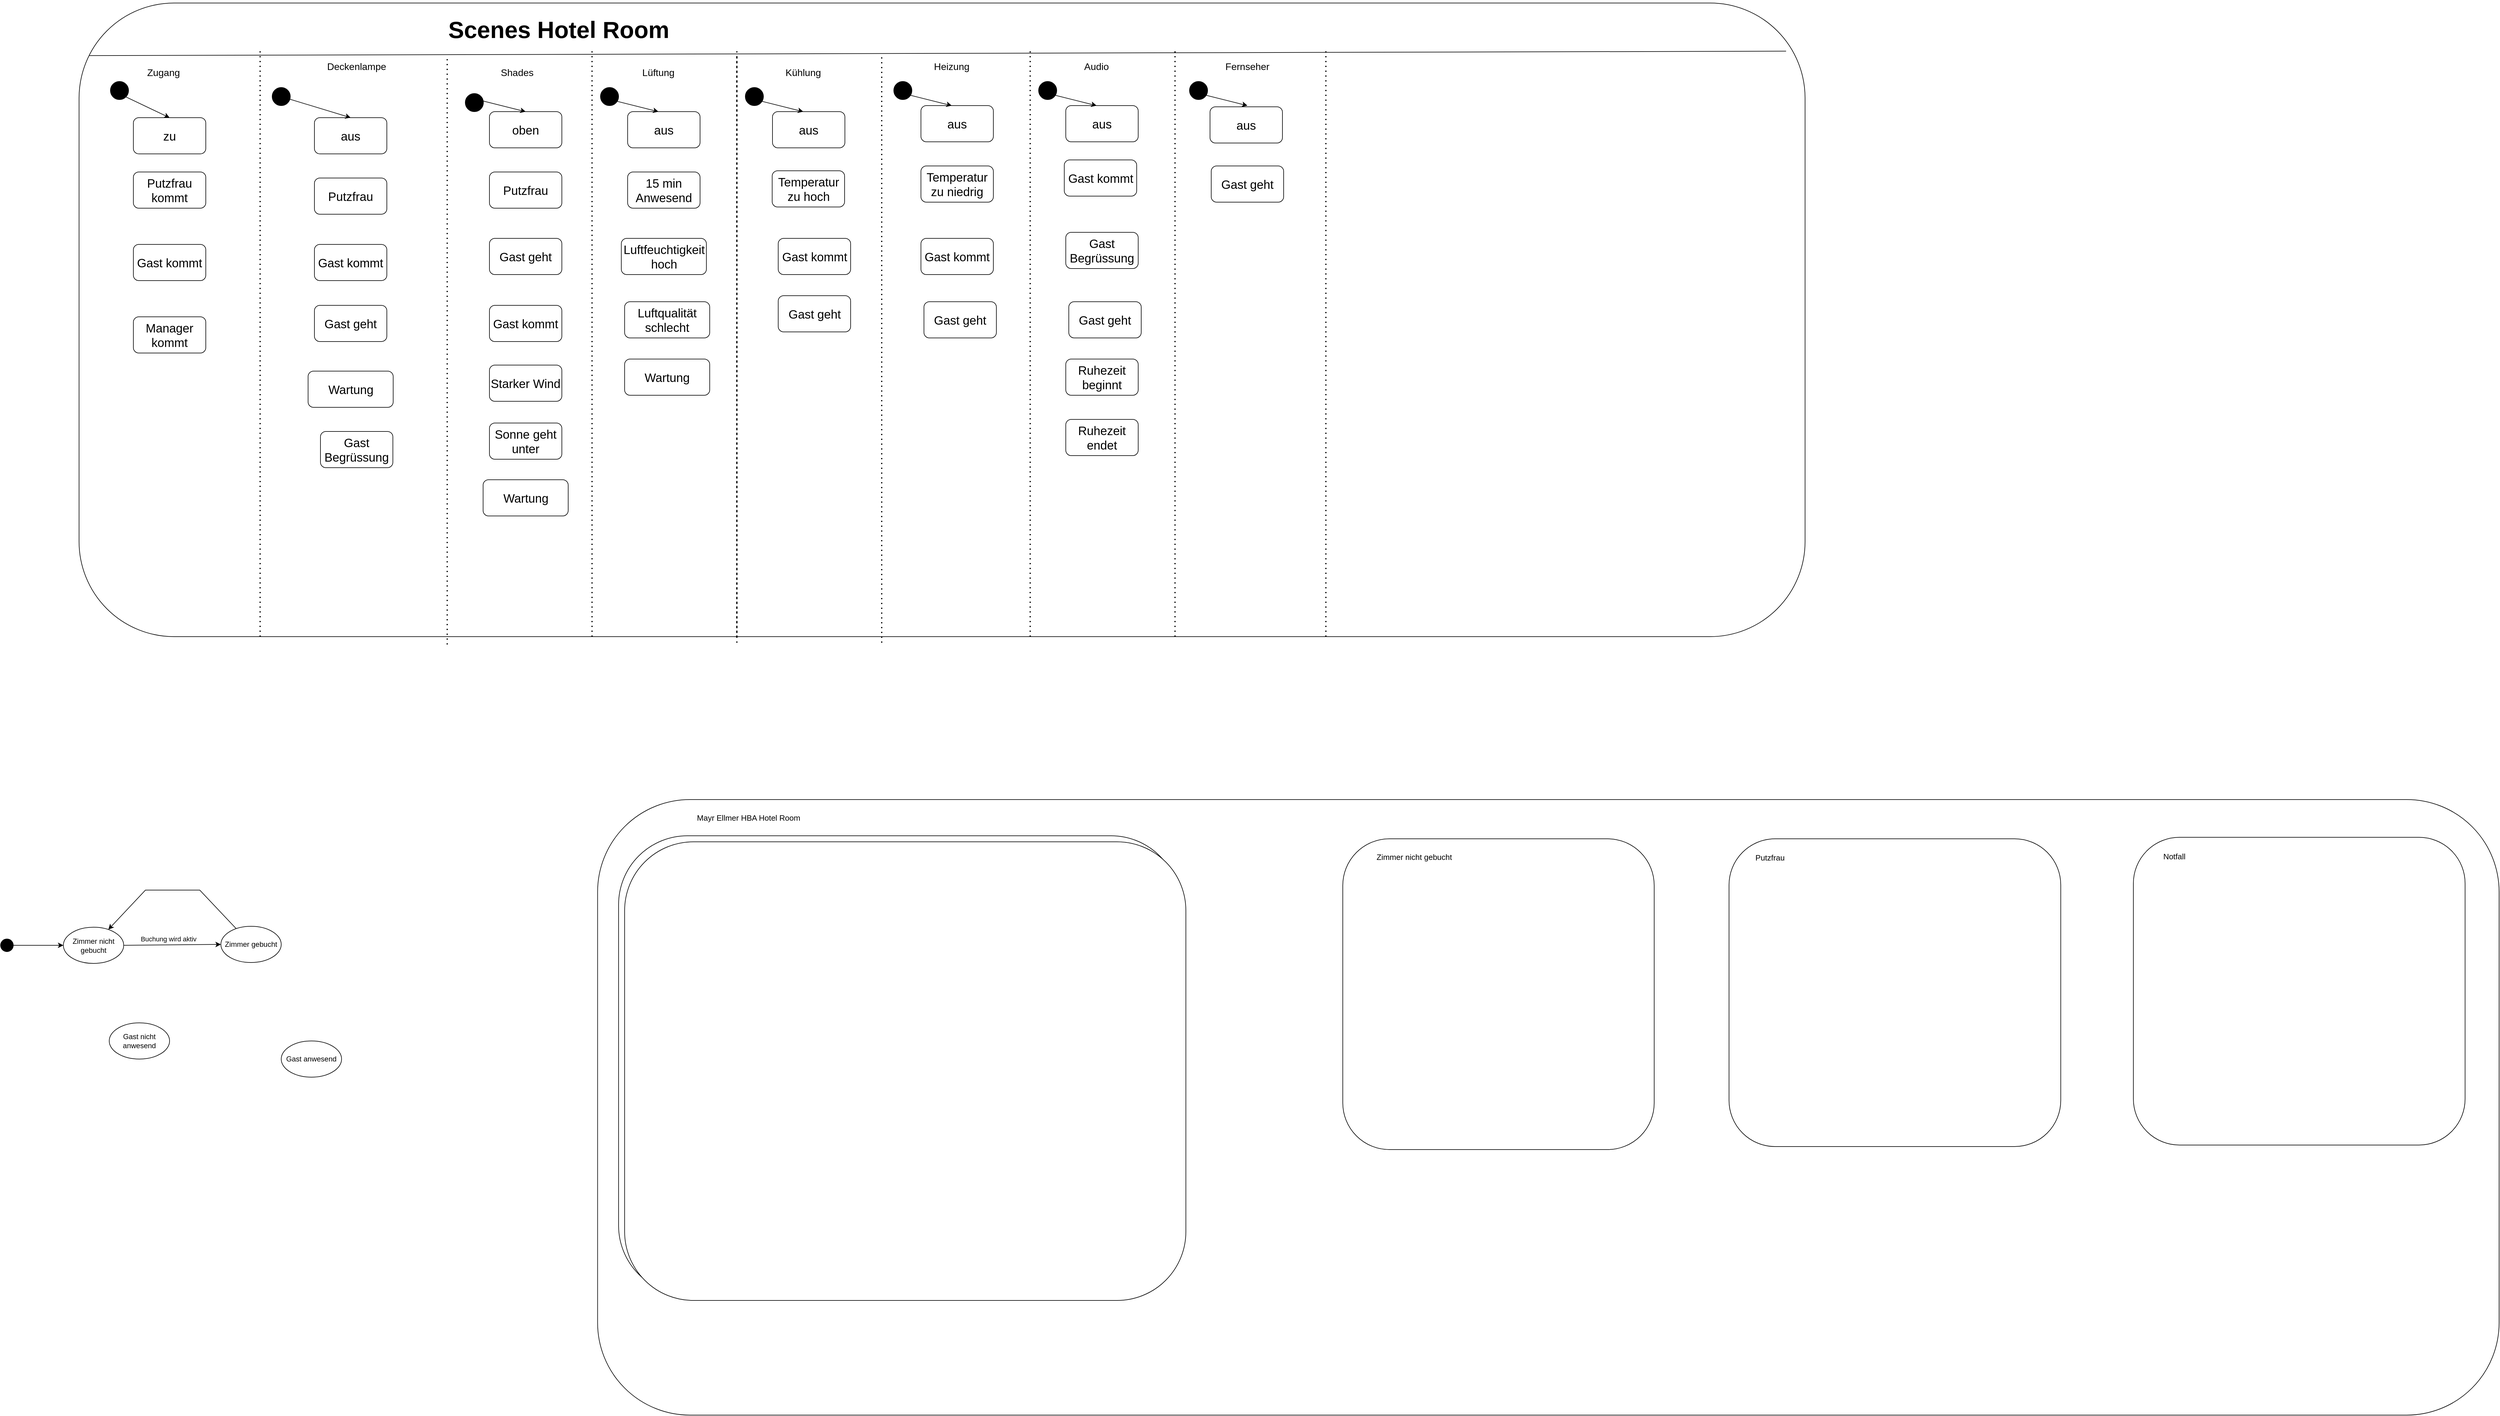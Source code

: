 <mxfile version="21.2.9" type="github">
  <diagram name="Seite-1" id="TgTiWXcOcsAniR1aSoTC">
    <mxGraphModel dx="-10244" dy="3101" grid="1" gridSize="10" guides="1" tooltips="1" connect="1" arrows="1" fold="1" page="1" pageScale="1" pageWidth="827" pageHeight="1169" math="0" shadow="0">
      <root>
        <mxCell id="0" />
        <mxCell id="1" parent="0" />
        <mxCell id="6cNDN_M9-vRu8scszghP-16" value="" style="group" parent="1" vertex="1" connectable="0">
          <mxGeometry x="12740" y="-350" width="3180" height="1020" as="geometry" />
        </mxCell>
        <mxCell id="6cNDN_M9-vRu8scszghP-1" value="" style="rounded=1;whiteSpace=wrap;html=1;" parent="6cNDN_M9-vRu8scszghP-16" vertex="1">
          <mxGeometry x="29.22" width="3150.78" height="1020" as="geometry" />
        </mxCell>
        <mxCell id="6cNDN_M9-vRu8scszghP-2" value="&lt;font style=&quot;font-size: 13px;&quot;&gt;Mayr Ellmer HBA Hotel Room&lt;/font&gt;" style="text;html=1;strokeColor=none;fillColor=none;align=center;verticalAlign=middle;whiteSpace=wrap;rounded=0;" parent="6cNDN_M9-vRu8scszghP-16" vertex="1">
          <mxGeometry y="11.333" width="559.304" height="36.833" as="geometry" />
        </mxCell>
        <mxCell id="6cNDN_M9-vRu8scszghP-17" value="" style="group" parent="6cNDN_M9-vRu8scszghP-16" vertex="1" connectable="0">
          <mxGeometry x="1903.999" y="64.997" width="549.669" height="510" as="geometry" />
        </mxCell>
        <mxCell id="6cNDN_M9-vRu8scszghP-18" value="" style="rounded=1;whiteSpace=wrap;html=1;" parent="6cNDN_M9-vRu8scszghP-17" vertex="1">
          <mxGeometry width="549.669" height="510" as="geometry" />
        </mxCell>
        <mxCell id="6cNDN_M9-vRu8scszghP-19" value="&lt;font style=&quot;font-size: 13px;&quot;&gt;Putzfrau&lt;br&gt;&lt;/font&gt;" style="text;html=1;strokeColor=none;fillColor=none;align=center;verticalAlign=middle;whiteSpace=wrap;rounded=0;" parent="6cNDN_M9-vRu8scszghP-17" vertex="1">
          <mxGeometry x="29.712" y="8.5" width="75.765" height="45.333" as="geometry" />
        </mxCell>
        <mxCell id="6cNDN_M9-vRu8scszghP-15" value="" style="group" parent="6cNDN_M9-vRu8scszghP-16" vertex="1" connectable="0">
          <mxGeometry x="2573.997" y="62.497" width="549.669" height="510" as="geometry" />
        </mxCell>
        <mxCell id="6cNDN_M9-vRu8scszghP-6" value="" style="rounded=1;whiteSpace=wrap;html=1;" parent="6cNDN_M9-vRu8scszghP-15" vertex="1">
          <mxGeometry width="549.669" height="510" as="geometry" />
        </mxCell>
        <mxCell id="6cNDN_M9-vRu8scszghP-12" value="&lt;font style=&quot;font-size: 13px;&quot;&gt;Notfall&lt;br&gt;&lt;/font&gt;" style="text;html=1;strokeColor=none;fillColor=none;align=center;verticalAlign=middle;whiteSpace=wrap;rounded=0;" parent="6cNDN_M9-vRu8scszghP-15" vertex="1">
          <mxGeometry x="29.712" y="8.5" width="75.765" height="45.333" as="geometry" />
        </mxCell>
        <mxCell id="6cNDN_M9-vRu8scszghP-14" value="" style="group" parent="6cNDN_M9-vRu8scszghP-16" vertex="1" connectable="0">
          <mxGeometry x="1264" y="65" width="516" height="515" as="geometry" />
        </mxCell>
        <mxCell id="6cNDN_M9-vRu8scszghP-4" value="" style="rounded=1;whiteSpace=wrap;html=1;" parent="6cNDN_M9-vRu8scszghP-14" vertex="1">
          <mxGeometry width="516" height="515" as="geometry" />
        </mxCell>
        <mxCell id="6cNDN_M9-vRu8scszghP-11" value="&lt;font style=&quot;font-size: 13px;&quot;&gt;Zimmer nicht gebucht&lt;br&gt;&lt;/font&gt;" style="text;html=1;strokeColor=none;fillColor=none;align=center;verticalAlign=middle;whiteSpace=wrap;rounded=0;" parent="6cNDN_M9-vRu8scszghP-14" vertex="1">
          <mxGeometry x="19.524" y="8.583" width="196.638" height="42.917" as="geometry" />
        </mxCell>
        <mxCell id="6cNDN_M9-vRu8scszghP-13" value="" style="group" parent="1" vertex="1" connectable="0">
          <mxGeometry x="12804" y="-290" width="930" height="760" as="geometry" />
        </mxCell>
        <mxCell id="6cNDN_M9-vRu8scszghP-3" value="" style="rounded=1;whiteSpace=wrap;html=1;" parent="6cNDN_M9-vRu8scszghP-13" vertex="1">
          <mxGeometry width="930" height="760" as="geometry" />
        </mxCell>
        <mxCell id="6cNDN_M9-vRu8scszghP-7" value="&lt;font style=&quot;font-size: 13px;&quot;&gt;Zimmer gebucht&lt;br&gt;&lt;/font&gt;" style="text;html=1;strokeColor=none;fillColor=none;align=center;verticalAlign=middle;whiteSpace=wrap;rounded=0;" parent="6cNDN_M9-vRu8scszghP-13" vertex="1">
          <mxGeometry x="-19.324" y="0.667" width="301.622" height="63.333" as="geometry" />
        </mxCell>
        <mxCell id="6cNDN_M9-vRu8scszghP-23" value="" style="rounded=1;whiteSpace=wrap;html=1;" parent="1" vertex="1">
          <mxGeometry x="12814" y="-280" width="930" height="760" as="geometry" />
        </mxCell>
        <mxCell id="6cNDN_M9-vRu8scszghP-24" value="Zimmer nicht gebucht" style="ellipse;whiteSpace=wrap;html=1;" parent="1" vertex="1">
          <mxGeometry x="11884" y="-138.5" width="100" height="60" as="geometry" />
        </mxCell>
        <mxCell id="6cNDN_M9-vRu8scszghP-25" value="" style="ellipse;whiteSpace=wrap;html=1;aspect=fixed;fillColor=#000000;" parent="1" vertex="1">
          <mxGeometry x="11780" y="-119" width="21" height="21" as="geometry" />
        </mxCell>
        <mxCell id="6cNDN_M9-vRu8scszghP-26" value="" style="endArrow=classic;html=1;rounded=0;exitX=1;exitY=0.5;exitDx=0;exitDy=0;entryX=0;entryY=0.5;entryDx=0;entryDy=0;" parent="1" source="6cNDN_M9-vRu8scszghP-25" target="6cNDN_M9-vRu8scszghP-24" edge="1">
          <mxGeometry width="50" height="50" relative="1" as="geometry">
            <mxPoint x="11980" y="-69" as="sourcePoint" />
            <mxPoint x="12030" y="-119" as="targetPoint" />
          </mxGeometry>
        </mxCell>
        <mxCell id="6cNDN_M9-vRu8scszghP-28" value="Zimmer gebucht" style="ellipse;whiteSpace=wrap;html=1;" parent="1" vertex="1">
          <mxGeometry x="12145" y="-140" width="100" height="60" as="geometry" />
        </mxCell>
        <mxCell id="6cNDN_M9-vRu8scszghP-29" value="" style="endArrow=classic;html=1;rounded=0;entryX=0;entryY=0.5;entryDx=0;entryDy=0;exitX=1;exitY=0.5;exitDx=0;exitDy=0;" parent="1" source="6cNDN_M9-vRu8scszghP-24" target="6cNDN_M9-vRu8scszghP-28" edge="1">
          <mxGeometry width="50" height="50" relative="1" as="geometry">
            <mxPoint x="11990" y="-69" as="sourcePoint" />
            <mxPoint x="12040" y="-119" as="targetPoint" />
          </mxGeometry>
        </mxCell>
        <mxCell id="6cNDN_M9-vRu8scszghP-32" value="Buchung wird aktiv" style="edgeLabel;html=1;align=center;verticalAlign=middle;resizable=0;points=[];" parent="6cNDN_M9-vRu8scszghP-29" vertex="1" connectable="0">
          <mxGeometry x="-0.087" y="2" relative="1" as="geometry">
            <mxPoint y="-8" as="offset" />
          </mxGeometry>
        </mxCell>
        <mxCell id="6cNDN_M9-vRu8scszghP-48" value="Gast anwesend" style="ellipse;whiteSpace=wrap;html=1;" parent="1" vertex="1">
          <mxGeometry x="12245" y="50" width="100" height="60" as="geometry" />
        </mxCell>
        <mxCell id="6cNDN_M9-vRu8scszghP-49" value="Gast nicht anwesend" style="ellipse;whiteSpace=wrap;html=1;" parent="1" vertex="1">
          <mxGeometry x="11960" y="20" width="100" height="60" as="geometry" />
        </mxCell>
        <mxCell id="6cNDN_M9-vRu8scszghP-50" value="" style="endArrow=classic;html=1;rounded=0;" parent="1" source="6cNDN_M9-vRu8scszghP-28" target="6cNDN_M9-vRu8scszghP-24" edge="1">
          <mxGeometry width="50" height="50" relative="1" as="geometry">
            <mxPoint x="12030" y="-20" as="sourcePoint" />
            <mxPoint x="12080" y="-70" as="targetPoint" />
            <Array as="points">
              <mxPoint x="12110" y="-200" />
              <mxPoint x="12020" y="-200" />
            </Array>
          </mxGeometry>
        </mxCell>
        <mxCell id="6cNDN_M9-vRu8scszghP-59" value="" style="rounded=1;whiteSpace=wrap;html=1;" parent="1" vertex="1">
          <mxGeometry x="11910" y="-1670" width="2860" height="1050" as="geometry" />
        </mxCell>
        <mxCell id="6cNDN_M9-vRu8scszghP-60" value="" style="endArrow=none;html=1;rounded=0;exitX=0.006;exitY=0.083;exitDx=0;exitDy=0;exitPerimeter=0;entryX=0.989;entryY=0.076;entryDx=0;entryDy=0;entryPerimeter=0;" parent="1" source="6cNDN_M9-vRu8scszghP-59" target="6cNDN_M9-vRu8scszghP-59" edge="1">
          <mxGeometry width="50" height="50" relative="1" as="geometry">
            <mxPoint x="12870" y="-1070" as="sourcePoint" />
            <mxPoint x="12920" y="-1120" as="targetPoint" />
          </mxGeometry>
        </mxCell>
        <mxCell id="6cNDN_M9-vRu8scszghP-61" value="&lt;h1 style=&quot;font-size: 39px;&quot;&gt;Scenes Hotel Room&lt;/h1&gt;" style="text;html=1;strokeColor=none;fillColor=none;align=center;verticalAlign=middle;whiteSpace=wrap;rounded=0;fontSize=39;" parent="1" vertex="1">
          <mxGeometry x="12330" y="-1650" width="750" height="50" as="geometry" />
        </mxCell>
        <mxCell id="6cNDN_M9-vRu8scszghP-62" value="" style="endArrow=none;dashed=1;html=1;dashPattern=1 3;strokeWidth=2;rounded=0;" parent="1" edge="1">
          <mxGeometry width="50" height="50" relative="1" as="geometry">
            <mxPoint x="12210" y="-620" as="sourcePoint" />
            <mxPoint x="12210" y="-1590" as="targetPoint" />
          </mxGeometry>
        </mxCell>
        <mxCell id="6cNDN_M9-vRu8scszghP-63" value="&lt;font style=&quot;font-size: 16px;&quot;&gt;Zugang&lt;/font&gt;" style="text;html=1;strokeColor=none;fillColor=none;align=center;verticalAlign=middle;whiteSpace=wrap;rounded=0;" parent="1" vertex="1">
          <mxGeometry x="12020" y="-1570" width="60" height="30" as="geometry" />
        </mxCell>
        <mxCell id="6cNDN_M9-vRu8scszghP-67" value="" style="endArrow=none;dashed=1;html=1;dashPattern=1 3;strokeWidth=2;rounded=0;" parent="1" edge="1">
          <mxGeometry width="50" height="50" relative="1" as="geometry">
            <mxPoint x="12520" y="-607" as="sourcePoint" />
            <mxPoint x="12520" y="-1577" as="targetPoint" />
          </mxGeometry>
        </mxCell>
        <mxCell id="6cNDN_M9-vRu8scszghP-68" value="&lt;font style=&quot;font-size: 16px;&quot;&gt;Deckenlampe&lt;/font&gt;" style="text;html=1;strokeColor=none;fillColor=none;align=center;verticalAlign=middle;whiteSpace=wrap;rounded=0;" parent="1" vertex="1">
          <mxGeometry x="12340" y="-1580" width="60" height="30" as="geometry" />
        </mxCell>
        <mxCell id="6cNDN_M9-vRu8scszghP-70" value="&lt;font style=&quot;font-size: 20px;&quot;&gt;aus&lt;/font&gt;" style="rounded=1;whiteSpace=wrap;html=1;" parent="1" vertex="1">
          <mxGeometry x="12300" y="-1480" width="120" height="60" as="geometry" />
        </mxCell>
        <mxCell id="6cNDN_M9-vRu8scszghP-71" value="&lt;font style=&quot;font-size: 20px;&quot;&gt;Putzfrau&lt;/font&gt;" style="rounded=1;whiteSpace=wrap;html=1;" parent="1" vertex="1">
          <mxGeometry x="12300" y="-1380" width="120" height="60" as="geometry" />
        </mxCell>
        <mxCell id="6cNDN_M9-vRu8scszghP-72" value="&lt;font style=&quot;font-size: 20px;&quot;&gt;Gast kommt&lt;/font&gt;" style="rounded=1;whiteSpace=wrap;html=1;" parent="1" vertex="1">
          <mxGeometry x="12300" y="-1270" width="120" height="60" as="geometry" />
        </mxCell>
        <mxCell id="6cNDN_M9-vRu8scszghP-73" value="&lt;span style=&quot;font-size: 20px;&quot;&gt;Gast geht&lt;/span&gt;" style="rounded=1;whiteSpace=wrap;html=1;" parent="1" vertex="1">
          <mxGeometry x="12300" y="-1169" width="120" height="60" as="geometry" />
        </mxCell>
        <mxCell id="6cNDN_M9-vRu8scszghP-76" value="" style="ellipse;whiteSpace=wrap;html=1;aspect=fixed;labelBackgroundColor=#FFFFFF;gradientColor=default;fillColor=#000000;" parent="1" vertex="1">
          <mxGeometry x="12230" y="-1530" width="30" height="30" as="geometry" />
        </mxCell>
        <mxCell id="6cNDN_M9-vRu8scszghP-77" value="" style="endArrow=classic;html=1;rounded=0;entryX=0.5;entryY=0;entryDx=0;entryDy=0;" parent="1" target="6cNDN_M9-vRu8scszghP-70" edge="1">
          <mxGeometry width="50" height="50" relative="1" as="geometry">
            <mxPoint x="12245" y="-1515" as="sourcePoint" />
            <mxPoint x="12350" y="-1250" as="targetPoint" />
          </mxGeometry>
        </mxCell>
        <mxCell id="6cNDN_M9-vRu8scszghP-80" value="&lt;font style=&quot;font-size: 16px;&quot;&gt;Shades&lt;/font&gt;" style="text;html=1;strokeColor=none;fillColor=none;align=center;verticalAlign=middle;whiteSpace=wrap;rounded=0;" parent="1" vertex="1">
          <mxGeometry x="12606" y="-1570" width="60" height="30" as="geometry" />
        </mxCell>
        <mxCell id="6cNDN_M9-vRu8scszghP-81" value="&lt;span style=&quot;font-size: 20px;&quot;&gt;oben&lt;/span&gt;" style="rounded=1;whiteSpace=wrap;html=1;" parent="1" vertex="1">
          <mxGeometry x="12590" y="-1490" width="120" height="60" as="geometry" />
        </mxCell>
        <mxCell id="6cNDN_M9-vRu8scszghP-82" value="&lt;font style=&quot;font-size: 20px;&quot;&gt;Putzfrau&lt;/font&gt;" style="rounded=1;whiteSpace=wrap;html=1;" parent="1" vertex="1">
          <mxGeometry x="12590" y="-1390" width="120" height="60" as="geometry" />
        </mxCell>
        <mxCell id="6cNDN_M9-vRu8scszghP-83" value="&lt;font style=&quot;font-size: 20px;&quot;&gt;Gast kommt&lt;/font&gt;" style="rounded=1;whiteSpace=wrap;html=1;" parent="1" vertex="1">
          <mxGeometry x="12590" y="-1169" width="120" height="60" as="geometry" />
        </mxCell>
        <mxCell id="6cNDN_M9-vRu8scszghP-84" value="&lt;span style=&quot;font-size: 20px;&quot;&gt;Gast geht&lt;/span&gt;" style="rounded=1;whiteSpace=wrap;html=1;" parent="1" vertex="1">
          <mxGeometry x="12590" y="-1280" width="120" height="60" as="geometry" />
        </mxCell>
        <mxCell id="6cNDN_M9-vRu8scszghP-86" value="" style="endArrow=classic;html=1;rounded=0;entryX=0.5;entryY=0;entryDx=0;entryDy=0;" parent="1" target="6cNDN_M9-vRu8scszghP-81" edge="1">
          <mxGeometry width="50" height="50" relative="1" as="geometry">
            <mxPoint x="12570" y="-1510" as="sourcePoint" />
            <mxPoint x="12650" y="-1170" as="targetPoint" />
          </mxGeometry>
        </mxCell>
        <mxCell id="6cNDN_M9-vRu8scszghP-89" value="" style="ellipse;whiteSpace=wrap;html=1;aspect=fixed;labelBackgroundColor=#FFFFFF;gradientColor=default;fillColor=#000000;" parent="1" vertex="1">
          <mxGeometry x="12550" y="-1520" width="30" height="30" as="geometry" />
        </mxCell>
        <mxCell id="6cNDN_M9-vRu8scszghP-91" value="&lt;span style=&quot;font-size: 20px;&quot;&gt;Starker Wind&lt;/span&gt;" style="rounded=1;whiteSpace=wrap;html=1;" parent="1" vertex="1">
          <mxGeometry x="12590" y="-1070" width="120" height="60" as="geometry" />
        </mxCell>
        <mxCell id="6cNDN_M9-vRu8scszghP-92" value="&lt;span style=&quot;font-size: 20px;&quot;&gt;Sonne geht unter&lt;/span&gt;" style="rounded=1;whiteSpace=wrap;html=1;" parent="1" vertex="1">
          <mxGeometry x="12590" y="-974" width="120" height="60" as="geometry" />
        </mxCell>
        <mxCell id="6cNDN_M9-vRu8scszghP-93" value="" style="endArrow=none;dashed=1;html=1;dashPattern=1 3;strokeWidth=2;rounded=0;" parent="1" edge="1">
          <mxGeometry width="50" height="50" relative="1" as="geometry">
            <mxPoint x="12760" y="-620" as="sourcePoint" />
            <mxPoint x="12760" y="-1590" as="targetPoint" />
          </mxGeometry>
        </mxCell>
        <mxCell id="6cNDN_M9-vRu8scszghP-95" value="&lt;font style=&quot;font-size: 16px;&quot;&gt;Lüftung&lt;/font&gt;" style="text;html=1;strokeColor=none;fillColor=none;align=center;verticalAlign=middle;whiteSpace=wrap;rounded=0;" parent="1" vertex="1">
          <mxGeometry x="12840" y="-1570" width="60" height="30" as="geometry" />
        </mxCell>
        <mxCell id="6cNDN_M9-vRu8scszghP-96" value="&lt;span style=&quot;font-size: 20px;&quot;&gt;aus&lt;/span&gt;" style="rounded=1;whiteSpace=wrap;html=1;" parent="1" vertex="1">
          <mxGeometry x="12819" y="-1490" width="120" height="60" as="geometry" />
        </mxCell>
        <mxCell id="6cNDN_M9-vRu8scszghP-97" value="" style="ellipse;whiteSpace=wrap;html=1;aspect=fixed;labelBackgroundColor=#FFFFFF;gradientColor=default;fillColor=#000000;" parent="1" vertex="1">
          <mxGeometry x="12774" y="-1530" width="30" height="30" as="geometry" />
        </mxCell>
        <mxCell id="6cNDN_M9-vRu8scszghP-98" value="" style="endArrow=classic;html=1;rounded=0;entryX=0.5;entryY=0;entryDx=0;entryDy=0;" parent="1" edge="1">
          <mxGeometry width="50" height="50" relative="1" as="geometry">
            <mxPoint x="12790" y="-1510" as="sourcePoint" />
            <mxPoint x="12870" y="-1490" as="targetPoint" />
          </mxGeometry>
        </mxCell>
        <mxCell id="6cNDN_M9-vRu8scszghP-99" value="&lt;span style=&quot;font-size: 20px;&quot;&gt;15 min Anwesend&lt;/span&gt;" style="rounded=1;whiteSpace=wrap;html=1;" parent="1" vertex="1">
          <mxGeometry x="12819" y="-1390" width="120" height="60" as="geometry" />
        </mxCell>
        <mxCell id="6cNDN_M9-vRu8scszghP-100" value="&lt;span style=&quot;font-size: 20px;&quot;&gt;Luftfeuchtigkeit hoch&lt;/span&gt;" style="rounded=1;whiteSpace=wrap;html=1;" parent="1" vertex="1">
          <mxGeometry x="12808.5" y="-1280" width="141" height="60" as="geometry" />
        </mxCell>
        <mxCell id="6cNDN_M9-vRu8scszghP-102" value="&lt;span style=&quot;font-size: 20px;&quot;&gt;Luftqualität schlecht&lt;/span&gt;" style="rounded=1;whiteSpace=wrap;html=1;" parent="1" vertex="1">
          <mxGeometry x="12814" y="-1175" width="141" height="60" as="geometry" />
        </mxCell>
        <mxCell id="6cNDN_M9-vRu8scszghP-103" value="&lt;span style=&quot;font-size: 20px;&quot;&gt;Wartung&lt;/span&gt;" style="rounded=1;whiteSpace=wrap;html=1;" parent="1" vertex="1">
          <mxGeometry x="12814" y="-1080" width="141" height="60" as="geometry" />
        </mxCell>
        <mxCell id="6cNDN_M9-vRu8scszghP-104" value="&lt;span style=&quot;font-size: 20px;&quot;&gt;Wartung&lt;/span&gt;" style="rounded=1;whiteSpace=wrap;html=1;" parent="1" vertex="1">
          <mxGeometry x="12579.5" y="-880" width="141" height="60" as="geometry" />
        </mxCell>
        <mxCell id="6cNDN_M9-vRu8scszghP-105" value="&lt;span style=&quot;font-size: 20px;&quot;&gt;Wartung&lt;/span&gt;" style="rounded=1;whiteSpace=wrap;html=1;" parent="1" vertex="1">
          <mxGeometry x="12289.5" y="-1060" width="141" height="60" as="geometry" />
        </mxCell>
        <mxCell id="6cNDN_M9-vRu8scszghP-107" value="" style="endArrow=none;dashed=1;html=1;dashPattern=1 3;strokeWidth=2;rounded=0;" parent="1" edge="1">
          <mxGeometry width="50" height="50" relative="1" as="geometry">
            <mxPoint x="13000" y="-610" as="sourcePoint" />
            <mxPoint x="13000" y="-1580" as="targetPoint" />
          </mxGeometry>
        </mxCell>
        <mxCell id="znjcq2IU8EyjyRBsqE11-2" value="" style="endArrow=none;dashed=1;html=1;dashPattern=1 3;strokeWidth=2;rounded=0;" parent="1" edge="1">
          <mxGeometry width="50" height="50" relative="1" as="geometry">
            <mxPoint x="13000" y="-620" as="sourcePoint" />
            <mxPoint x="13000" y="-1590" as="targetPoint" />
          </mxGeometry>
        </mxCell>
        <mxCell id="6cNDN_M9-vRu8scszghP-108" value="&lt;span style=&quot;font-size: 20px;&quot;&gt;Temperatur zu hoch&lt;/span&gt;" style="rounded=1;whiteSpace=wrap;html=1;" parent="1" vertex="1">
          <mxGeometry x="13058.5" y="-1392" width="120" height="60" as="geometry" />
        </mxCell>
        <mxCell id="znjcq2IU8EyjyRBsqE11-3" value="&lt;font style=&quot;font-size: 16px;&quot;&gt;Kühlung&lt;/font&gt;" style="text;html=1;strokeColor=none;fillColor=none;align=center;verticalAlign=middle;whiteSpace=wrap;rounded=0;" parent="1" vertex="1">
          <mxGeometry x="13080" y="-1570" width="60" height="30" as="geometry" />
        </mxCell>
        <mxCell id="znjcq2IU8EyjyRBsqE11-4" value="&lt;span style=&quot;font-size: 20px;&quot;&gt;aus&lt;/span&gt;" style="rounded=1;whiteSpace=wrap;html=1;" parent="1" vertex="1">
          <mxGeometry x="13059" y="-1490" width="120" height="60" as="geometry" />
        </mxCell>
        <mxCell id="znjcq2IU8EyjyRBsqE11-5" value="" style="ellipse;whiteSpace=wrap;html=1;aspect=fixed;labelBackgroundColor=#FFFFFF;gradientColor=default;fillColor=#000000;" parent="1" vertex="1">
          <mxGeometry x="13014" y="-1530" width="30" height="30" as="geometry" />
        </mxCell>
        <mxCell id="znjcq2IU8EyjyRBsqE11-6" value="" style="endArrow=classic;html=1;rounded=0;entryX=0.5;entryY=0;entryDx=0;entryDy=0;" parent="1" edge="1">
          <mxGeometry width="50" height="50" relative="1" as="geometry">
            <mxPoint x="13030" y="-1510" as="sourcePoint" />
            <mxPoint x="13110" y="-1490" as="targetPoint" />
          </mxGeometry>
        </mxCell>
        <mxCell id="znjcq2IU8EyjyRBsqE11-11" value="" style="endArrow=none;dashed=1;html=1;dashPattern=1 3;strokeWidth=2;rounded=0;" parent="1" edge="1">
          <mxGeometry width="50" height="50" relative="1" as="geometry">
            <mxPoint x="13240" y="-610" as="sourcePoint" />
            <mxPoint x="13240" y="-1580" as="targetPoint" />
          </mxGeometry>
        </mxCell>
        <mxCell id="znjcq2IU8EyjyRBsqE11-12" value="&lt;span style=&quot;font-size: 16px;&quot;&gt;Heizung&lt;/span&gt;" style="text;html=1;strokeColor=none;fillColor=none;align=center;verticalAlign=middle;whiteSpace=wrap;rounded=0;" parent="1" vertex="1">
          <mxGeometry x="13326" y="-1580" width="60" height="30" as="geometry" />
        </mxCell>
        <mxCell id="znjcq2IU8EyjyRBsqE11-13" value="&lt;span style=&quot;font-size: 20px;&quot;&gt;aus&lt;/span&gt;" style="rounded=1;whiteSpace=wrap;html=1;" parent="1" vertex="1">
          <mxGeometry x="13305" y="-1500" width="120" height="60" as="geometry" />
        </mxCell>
        <mxCell id="znjcq2IU8EyjyRBsqE11-14" value="" style="ellipse;whiteSpace=wrap;html=1;aspect=fixed;labelBackgroundColor=#FFFFFF;gradientColor=default;fillColor=#000000;" parent="1" vertex="1">
          <mxGeometry x="13260" y="-1540" width="30" height="30" as="geometry" />
        </mxCell>
        <mxCell id="znjcq2IU8EyjyRBsqE11-15" value="" style="endArrow=classic;html=1;rounded=0;entryX=0.5;entryY=0;entryDx=0;entryDy=0;" parent="1" edge="1">
          <mxGeometry width="50" height="50" relative="1" as="geometry">
            <mxPoint x="13276" y="-1520" as="sourcePoint" />
            <mxPoint x="13356" y="-1500" as="targetPoint" />
          </mxGeometry>
        </mxCell>
        <mxCell id="znjcq2IU8EyjyRBsqE11-16" value="&lt;span style=&quot;font-size: 20px;&quot;&gt;Temperatur zu niedrig&lt;/span&gt;" style="rounded=1;whiteSpace=wrap;html=1;" parent="1" vertex="1">
          <mxGeometry x="13305" y="-1400" width="120" height="60" as="geometry" />
        </mxCell>
        <mxCell id="znjcq2IU8EyjyRBsqE11-20" value="" style="endArrow=none;dashed=1;html=1;dashPattern=1 3;strokeWidth=2;rounded=0;" parent="1" edge="1">
          <mxGeometry width="50" height="50" relative="1" as="geometry">
            <mxPoint x="13486" y="-620" as="sourcePoint" />
            <mxPoint x="13486" y="-1590" as="targetPoint" />
          </mxGeometry>
        </mxCell>
        <mxCell id="znjcq2IU8EyjyRBsqE11-21" value="&lt;font style=&quot;font-size: 16px;&quot;&gt;Audio&lt;/font&gt;" style="text;html=1;strokeColor=none;fillColor=none;align=center;verticalAlign=middle;whiteSpace=wrap;rounded=0;" parent="1" vertex="1">
          <mxGeometry x="13566" y="-1580" width="60" height="30" as="geometry" />
        </mxCell>
        <mxCell id="znjcq2IU8EyjyRBsqE11-22" value="&lt;span style=&quot;font-size: 20px;&quot;&gt;aus&lt;/span&gt;" style="rounded=1;whiteSpace=wrap;html=1;" parent="1" vertex="1">
          <mxGeometry x="13545" y="-1500" width="120" height="60" as="geometry" />
        </mxCell>
        <mxCell id="znjcq2IU8EyjyRBsqE11-23" value="" style="ellipse;whiteSpace=wrap;html=1;aspect=fixed;labelBackgroundColor=#FFFFFF;gradientColor=default;fillColor=#000000;" parent="1" vertex="1">
          <mxGeometry x="13500" y="-1540" width="30" height="30" as="geometry" />
        </mxCell>
        <mxCell id="znjcq2IU8EyjyRBsqE11-24" value="" style="endArrow=classic;html=1;rounded=0;entryX=0.5;entryY=0;entryDx=0;entryDy=0;" parent="1" edge="1">
          <mxGeometry width="50" height="50" relative="1" as="geometry">
            <mxPoint x="13516" y="-1520" as="sourcePoint" />
            <mxPoint x="13596" y="-1500" as="targetPoint" />
          </mxGeometry>
        </mxCell>
        <mxCell id="znjcq2IU8EyjyRBsqE11-29" value="" style="endArrow=none;dashed=1;html=1;dashPattern=1 3;strokeWidth=2;rounded=0;" parent="1" edge="1">
          <mxGeometry width="50" height="50" relative="1" as="geometry">
            <mxPoint x="13726" y="-620" as="sourcePoint" />
            <mxPoint x="13726" y="-1590" as="targetPoint" />
          </mxGeometry>
        </mxCell>
        <mxCell id="znjcq2IU8EyjyRBsqE11-30" value="&lt;font style=&quot;font-size: 16px;&quot;&gt;Fernseher&lt;/font&gt;" style="text;html=1;strokeColor=none;fillColor=none;align=center;verticalAlign=middle;whiteSpace=wrap;rounded=0;" parent="1" vertex="1">
          <mxGeometry x="13816" y="-1580" width="60" height="30" as="geometry" />
        </mxCell>
        <mxCell id="znjcq2IU8EyjyRBsqE11-32" value="" style="ellipse;whiteSpace=wrap;html=1;aspect=fixed;labelBackgroundColor=#FFFFFF;gradientColor=default;fillColor=#000000;" parent="1" vertex="1">
          <mxGeometry x="13750" y="-1540" width="30" height="30" as="geometry" />
        </mxCell>
        <mxCell id="znjcq2IU8EyjyRBsqE11-33" value="" style="endArrow=classic;html=1;rounded=0;entryX=0.5;entryY=0;entryDx=0;entryDy=0;" parent="1" edge="1">
          <mxGeometry width="50" height="50" relative="1" as="geometry">
            <mxPoint x="13766" y="-1520" as="sourcePoint" />
            <mxPoint x="13846" y="-1500" as="targetPoint" />
          </mxGeometry>
        </mxCell>
        <mxCell id="znjcq2IU8EyjyRBsqE11-38" value="" style="endArrow=none;dashed=1;html=1;dashPattern=1 3;strokeWidth=2;rounded=0;" parent="1" edge="1">
          <mxGeometry width="50" height="50" relative="1" as="geometry">
            <mxPoint x="13976" y="-620" as="sourcePoint" />
            <mxPoint x="13976" y="-1590" as="targetPoint" />
          </mxGeometry>
        </mxCell>
        <mxCell id="E3i2I7mo2qc6uoFthGNY-2" value="&lt;span style=&quot;font-size: 20px;&quot;&gt;Gast kommt&lt;/span&gt;" style="rounded=1;whiteSpace=wrap;html=1;" vertex="1" parent="1">
          <mxGeometry x="13068.5" y="-1280" width="120" height="60" as="geometry" />
        </mxCell>
        <mxCell id="E3i2I7mo2qc6uoFthGNY-3" value="&lt;span style=&quot;font-size: 20px;&quot;&gt;Gast geht&lt;/span&gt;" style="rounded=1;whiteSpace=wrap;html=1;" vertex="1" parent="1">
          <mxGeometry x="13068.5" y="-1185" width="120" height="60" as="geometry" />
        </mxCell>
        <mxCell id="E3i2I7mo2qc6uoFthGNY-4" value="&lt;span style=&quot;font-size: 20px;&quot;&gt;Gast kommt&lt;/span&gt;" style="rounded=1;whiteSpace=wrap;html=1;" vertex="1" parent="1">
          <mxGeometry x="13305" y="-1280" width="120" height="60" as="geometry" />
        </mxCell>
        <mxCell id="E3i2I7mo2qc6uoFthGNY-5" value="&lt;span style=&quot;font-size: 20px;&quot;&gt;Gast geht&lt;/span&gt;" style="rounded=1;whiteSpace=wrap;html=1;" vertex="1" parent="1">
          <mxGeometry x="13310" y="-1175" width="120" height="60" as="geometry" />
        </mxCell>
        <mxCell id="E3i2I7mo2qc6uoFthGNY-8" value="&lt;span style=&quot;font-size: 20px;&quot;&gt;Gast kommt&lt;/span&gt;" style="rounded=1;whiteSpace=wrap;html=1;" vertex="1" parent="1">
          <mxGeometry x="13542.5" y="-1410" width="120" height="60" as="geometry" />
        </mxCell>
        <mxCell id="E3i2I7mo2qc6uoFthGNY-9" value="&lt;span style=&quot;font-size: 20px;&quot;&gt;Gast geht&lt;/span&gt;" style="rounded=1;whiteSpace=wrap;html=1;" vertex="1" parent="1">
          <mxGeometry x="13550" y="-1175" width="120" height="60" as="geometry" />
        </mxCell>
        <mxCell id="E3i2I7mo2qc6uoFthGNY-10" value="&lt;span style=&quot;font-size: 20px;&quot;&gt;Gast Begrüssung&lt;/span&gt;" style="rounded=1;whiteSpace=wrap;html=1;" vertex="1" parent="1">
          <mxGeometry x="13545" y="-1290" width="120" height="60" as="geometry" />
        </mxCell>
        <mxCell id="E3i2I7mo2qc6uoFthGNY-11" value="&lt;span style=&quot;font-size: 20px;&quot;&gt;Gast Begrüssung&lt;/span&gt;" style="rounded=1;whiteSpace=wrap;html=1;" vertex="1" parent="1">
          <mxGeometry x="12310" y="-960" width="120" height="60" as="geometry" />
        </mxCell>
        <mxCell id="E3i2I7mo2qc6uoFthGNY-12" value="&lt;span style=&quot;font-size: 20px;&quot;&gt;Ruhezeit beginnt&lt;/span&gt;" style="rounded=1;whiteSpace=wrap;html=1;" vertex="1" parent="1">
          <mxGeometry x="13545" y="-1080" width="120" height="60" as="geometry" />
        </mxCell>
        <mxCell id="E3i2I7mo2qc6uoFthGNY-13" value="&lt;span style=&quot;font-size: 20px;&quot;&gt;Ruhezeit endet&lt;/span&gt;" style="rounded=1;whiteSpace=wrap;html=1;" vertex="1" parent="1">
          <mxGeometry x="13545" y="-980" width="120" height="60" as="geometry" />
        </mxCell>
        <mxCell id="E3i2I7mo2qc6uoFthGNY-14" value="&lt;span style=&quot;font-size: 20px;&quot;&gt;Gast geht&lt;/span&gt;" style="rounded=1;whiteSpace=wrap;html=1;" vertex="1" parent="1">
          <mxGeometry x="13786" y="-1400" width="120" height="60" as="geometry" />
        </mxCell>
        <mxCell id="E3i2I7mo2qc6uoFthGNY-15" value="&lt;span style=&quot;font-size: 20px;&quot;&gt;aus&lt;/span&gt;" style="rounded=1;whiteSpace=wrap;html=1;" vertex="1" parent="1">
          <mxGeometry x="13784" y="-1498" width="120" height="60" as="geometry" />
        </mxCell>
        <mxCell id="E3i2I7mo2qc6uoFthGNY-18" value="" style="ellipse;whiteSpace=wrap;html=1;aspect=fixed;labelBackgroundColor=#FFFFFF;gradientColor=default;fillColor=#000000;" vertex="1" parent="1">
          <mxGeometry x="11962" y="-1540" width="30" height="30" as="geometry" />
        </mxCell>
        <mxCell id="E3i2I7mo2qc6uoFthGNY-19" value="&lt;font style=&quot;font-size: 20px;&quot;&gt;Putzfrau kommt&lt;/font&gt;" style="rounded=1;whiteSpace=wrap;html=1;" vertex="1" parent="1">
          <mxGeometry x="12000" y="-1390" width="120" height="60" as="geometry" />
        </mxCell>
        <mxCell id="E3i2I7mo2qc6uoFthGNY-20" value="&lt;font style=&quot;font-size: 20px;&quot;&gt;Gast kommt&lt;/font&gt;" style="rounded=1;whiteSpace=wrap;html=1;" vertex="1" parent="1">
          <mxGeometry x="12000" y="-1270" width="120" height="60" as="geometry" />
        </mxCell>
        <mxCell id="E3i2I7mo2qc6uoFthGNY-21" value="&lt;font style=&quot;font-size: 20px;&quot;&gt;Manager kommt&lt;/font&gt;" style="rounded=1;whiteSpace=wrap;html=1;" vertex="1" parent="1">
          <mxGeometry x="12000" y="-1150" width="120" height="60" as="geometry" />
        </mxCell>
        <mxCell id="E3i2I7mo2qc6uoFthGNY-22" value="&lt;font style=&quot;font-size: 20px;&quot;&gt;zu&lt;/font&gt;" style="rounded=1;whiteSpace=wrap;html=1;" vertex="1" parent="1">
          <mxGeometry x="12000" y="-1480" width="120" height="60" as="geometry" />
        </mxCell>
        <mxCell id="E3i2I7mo2qc6uoFthGNY-24" value="" style="endArrow=classic;html=1;rounded=0;exitX=1;exitY=1;exitDx=0;exitDy=0;entryX=0.5;entryY=0;entryDx=0;entryDy=0;" edge="1" parent="1" source="E3i2I7mo2qc6uoFthGNY-18" target="E3i2I7mo2qc6uoFthGNY-22">
          <mxGeometry width="50" height="50" relative="1" as="geometry">
            <mxPoint x="12090" y="-1260" as="sourcePoint" />
            <mxPoint x="12140" y="-1310" as="targetPoint" />
          </mxGeometry>
        </mxCell>
      </root>
    </mxGraphModel>
  </diagram>
</mxfile>
